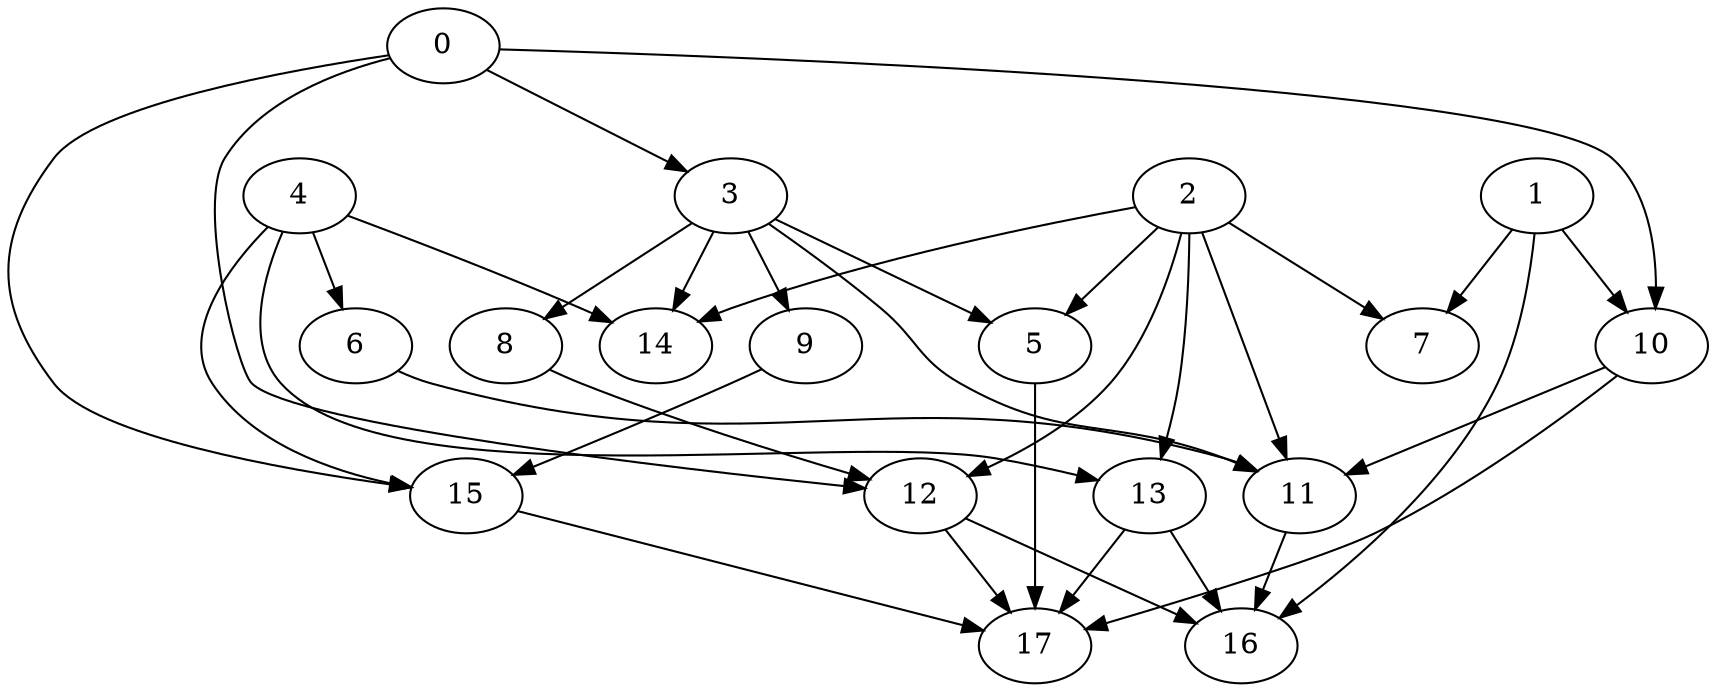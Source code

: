 digraph {
    12 -> 16;
    4 -> 6;
    4 -> 15;
    8 -> 12;
    2 -> 5;
    2 -> 11;
    2 -> 14;
    13 -> 17;
    6 -> 11;
    15 -> 17;
    3 -> 9;
    4 -> 14;
    10 -> 11;
    0 -> 10;
    2 -> 7;
    11 -> 16;
    10 -> 17;
    13 -> 16;
    2 -> 13;
    3 -> 5;
    3 -> 11;
    3 -> 8;
    3 -> 14;
    12 -> 17;
    4 -> 13;
    0 -> 3;
    5 -> 17;
    9 -> 15;
    0 -> 12;
    1 -> 7;
    0 -> 15;
    2 -> 12;
    1 -> 10;
    1 -> 16;
}